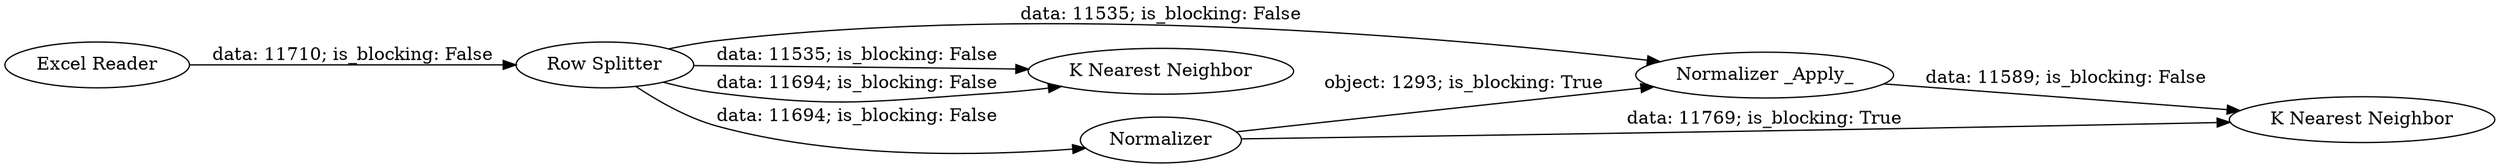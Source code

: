 digraph {
	"8307202725927112317_2" [label="Row Splitter"]
	"8307202725927112317_1" [label="Excel Reader"]
	"8307202725927112317_5" [label="Normalizer _Apply_"]
	"8307202725927112317_6" [label="K Nearest Neighbor"]
	"8307202725927112317_4" [label="K Nearest Neighbor"]
	"8307202725927112317_3" [label=Normalizer]
	"8307202725927112317_2" -> "8307202725927112317_4" [label="data: 11535; is_blocking: False"]
	"8307202725927112317_2" -> "8307202725927112317_4" [label="data: 11694; is_blocking: False"]
	"8307202725927112317_5" -> "8307202725927112317_6" [label="data: 11589; is_blocking: False"]
	"8307202725927112317_1" -> "8307202725927112317_2" [label="data: 11710; is_blocking: False"]
	"8307202725927112317_3" -> "8307202725927112317_6" [label="data: 11769; is_blocking: True"]
	"8307202725927112317_2" -> "8307202725927112317_5" [label="data: 11535; is_blocking: False"]
	"8307202725927112317_3" -> "8307202725927112317_5" [label="object: 1293; is_blocking: True"]
	"8307202725927112317_2" -> "8307202725927112317_3" [label="data: 11694; is_blocking: False"]
	rankdir=LR
}
